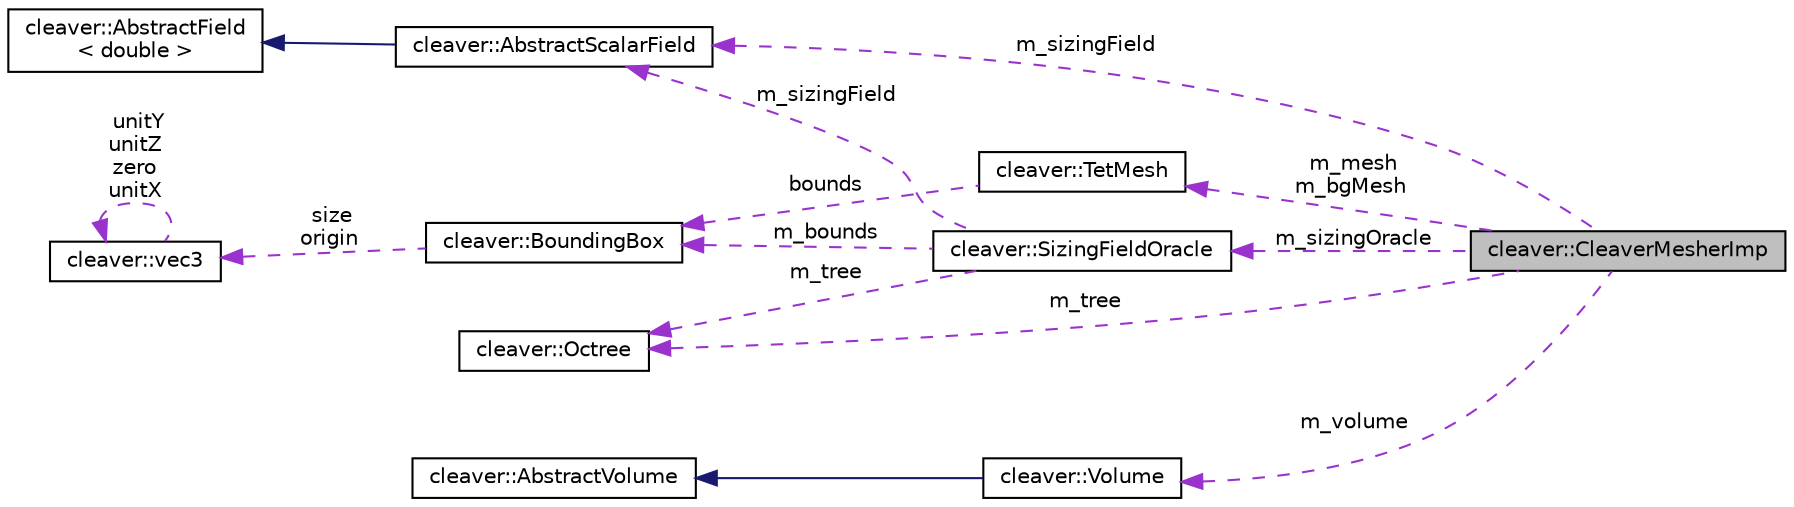 digraph "cleaver::CleaverMesherImp"
{
  edge [fontname="Helvetica",fontsize="10",labelfontname="Helvetica",labelfontsize="10"];
  node [fontname="Helvetica",fontsize="10",shape=record];
  rankdir="LR";
  Node1 [label="cleaver::CleaverMesherImp",height=0.2,width=0.4,color="black", fillcolor="grey75", style="filled", fontcolor="black"];
  Node2 -> Node1 [dir="back",color="darkorchid3",fontsize="10",style="dashed",label=" m_sizingField" ,fontname="Helvetica"];
  Node2 [label="cleaver::AbstractScalarField",height=0.2,width=0.4,color="black", fillcolor="white", style="filled",URL="$classcleaver_1_1_abstract_scalar_field.html"];
  Node3 -> Node2 [dir="back",color="midnightblue",fontsize="10",style="solid",fontname="Helvetica"];
  Node3 [label="cleaver::AbstractField\l\< double \>",height=0.2,width=0.4,color="black", fillcolor="white", style="filled",URL="$classcleaver_1_1_abstract_field.html"];
  Node4 -> Node1 [dir="back",color="darkorchid3",fontsize="10",style="dashed",label=" m_tree" ,fontname="Helvetica"];
  Node4 [label="cleaver::Octree",height=0.2,width=0.4,color="black", fillcolor="white", style="filled",URL="$classcleaver_1_1_octree.html"];
  Node5 -> Node1 [dir="back",color="darkorchid3",fontsize="10",style="dashed",label=" m_mesh\nm_bgMesh" ,fontname="Helvetica"];
  Node5 [label="cleaver::TetMesh",height=0.2,width=0.4,color="black", fillcolor="white", style="filled",URL="$classcleaver_1_1_tet_mesh.html"];
  Node6 -> Node5 [dir="back",color="darkorchid3",fontsize="10",style="dashed",label=" bounds" ,fontname="Helvetica"];
  Node6 [label="cleaver::BoundingBox",height=0.2,width=0.4,color="black", fillcolor="white", style="filled",URL="$classcleaver_1_1_bounding_box.html"];
  Node7 -> Node6 [dir="back",color="darkorchid3",fontsize="10",style="dashed",label=" size\norigin" ,fontname="Helvetica"];
  Node7 [label="cleaver::vec3",height=0.2,width=0.4,color="black", fillcolor="white", style="filled",URL="$classcleaver_1_1vec3.html"];
  Node7 -> Node7 [dir="back",color="darkorchid3",fontsize="10",style="dashed",label=" unitY\nunitZ\nzero\nunitX" ,fontname="Helvetica"];
  Node8 -> Node1 [dir="back",color="darkorchid3",fontsize="10",style="dashed",label=" m_sizingOracle" ,fontname="Helvetica"];
  Node8 [label="cleaver::SizingFieldOracle",height=0.2,width=0.4,color="black", fillcolor="white", style="filled",URL="$classcleaver_1_1_sizing_field_oracle.html"];
  Node2 -> Node8 [dir="back",color="darkorchid3",fontsize="10",style="dashed",label=" m_sizingField" ,fontname="Helvetica"];
  Node6 -> Node8 [dir="back",color="darkorchid3",fontsize="10",style="dashed",label=" m_bounds" ,fontname="Helvetica"];
  Node4 -> Node8 [dir="back",color="darkorchid3",fontsize="10",style="dashed",label=" m_tree" ,fontname="Helvetica"];
  Node9 -> Node1 [dir="back",color="darkorchid3",fontsize="10",style="dashed",label=" m_volume" ,fontname="Helvetica"];
  Node9 [label="cleaver::Volume",height=0.2,width=0.4,color="black", fillcolor="white", style="filled",URL="$classcleaver_1_1_volume.html"];
  Node10 -> Node9 [dir="back",color="midnightblue",fontsize="10",style="solid",fontname="Helvetica"];
  Node10 [label="cleaver::AbstractVolume",height=0.2,width=0.4,color="black", fillcolor="white", style="filled",URL="$classcleaver_1_1_abstract_volume.html"];
}
